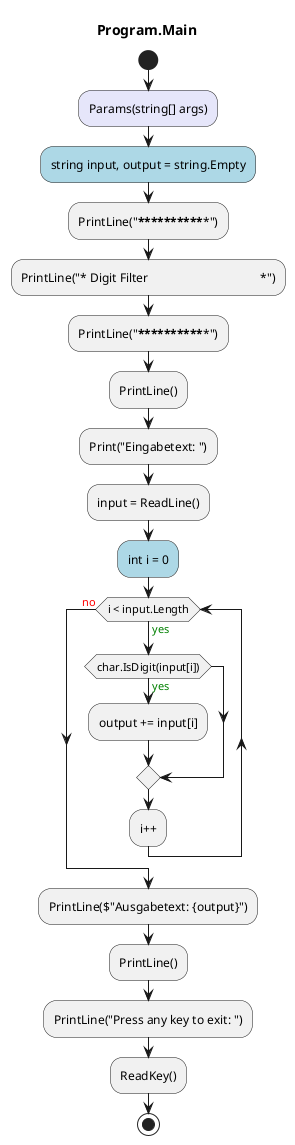@startuml Program.Main
title Program.Main
start
#Lavender:Params(string[] args);
#LightBlue:string input, output = string.Empty;
:PrintLine("***************************************************");
:PrintLine("* Digit Filter                                    *");
:PrintLine("***************************************************");
:PrintLine();
:Print("Eingabetext: ");
:input = ReadLine();
#LightBlue:int i = 0;
while (i < input.Length) is (<color:green>yes)
    if (char.IsDigit(input[i])) then (<color:green>yes)
        :output += input[i];
    endif
:i++;
endwhile (<color:red>no)
:PrintLine($"Ausgabetext: {output}");
:PrintLine();
:PrintLine("Press any key to exit: ");
:ReadKey();
stop
@enduml
